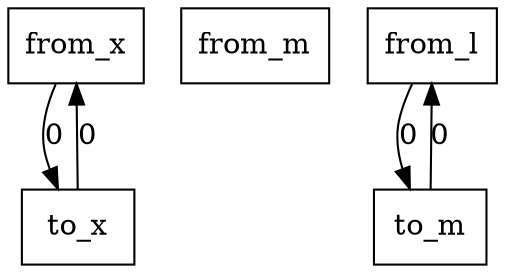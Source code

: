 digraph {
    graph [rankdir=TB
          ,bgcolor=transparent];
    node [shape=box
         ,fillcolor=white
         ,style=filled];
    0 [label=<from_x>];
    1 [label=<from_m>];
    2 [label=<from_l>];
    3 [label=<to_x>];
    4 [label=<to_m>];
    0 -> 3 [label=0];
    2 -> 4 [label=0];
    3 -> 0 [label=0];
    4 -> 2 [label=0];
}
